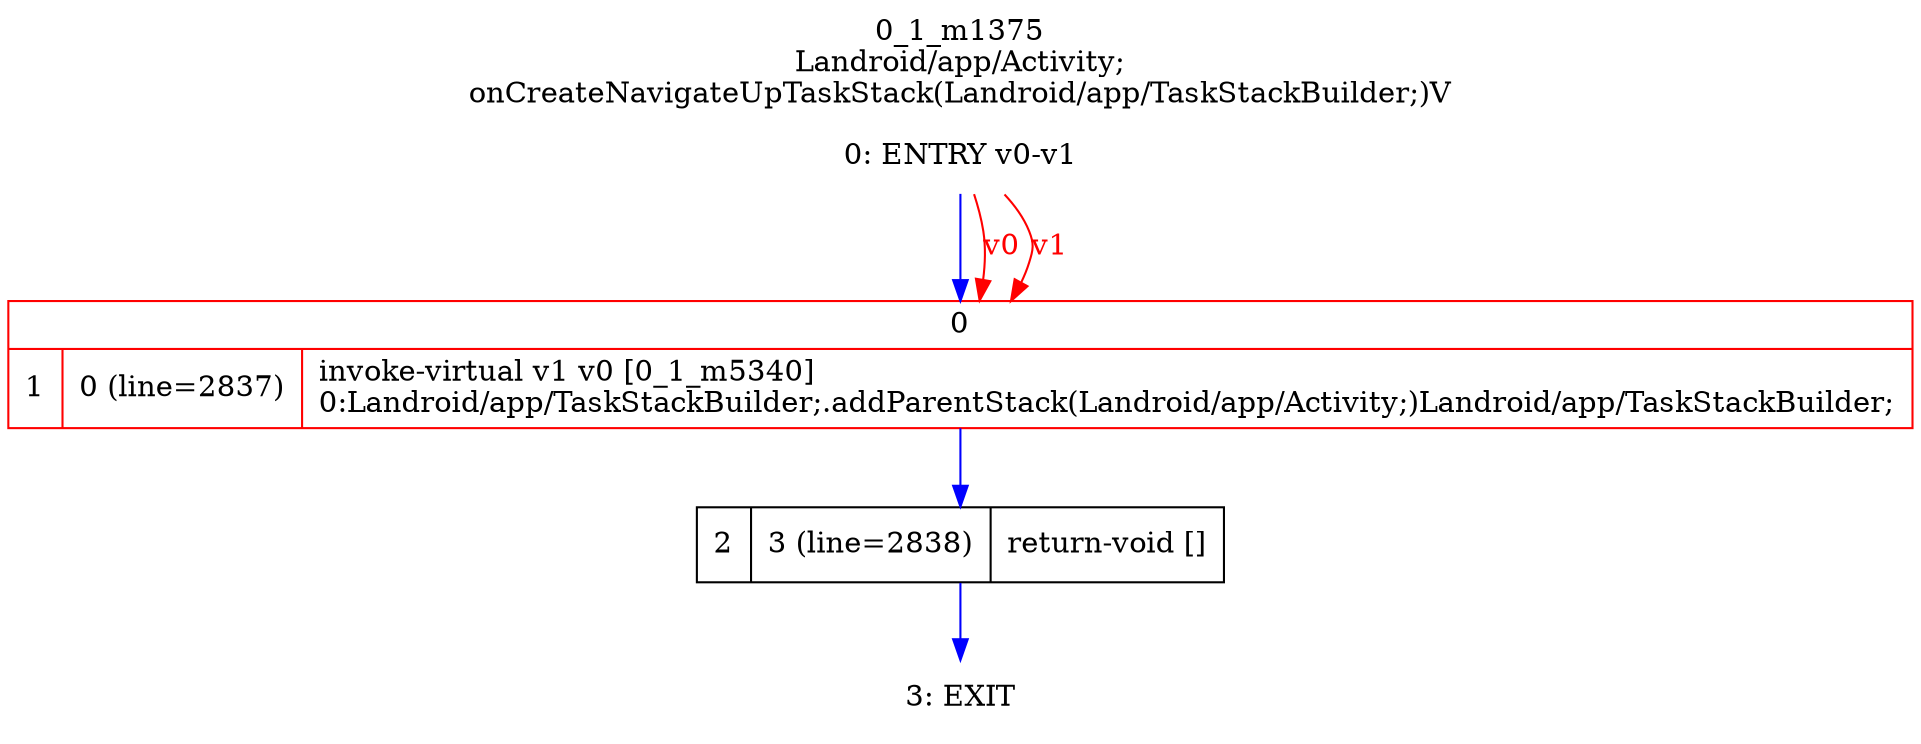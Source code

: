 digraph G {
rankdir=UD;
labelloc=t;
label="0_1_m1375\nLandroid/app/Activity;
onCreateNavigateUpTaskStack(Landroid/app/TaskStackBuilder;)V";
0[label="0: ENTRY v0-v1",shape=plaintext];
1[label="{0|{1|0 (line=2837)|invoke-virtual v1 v0 [0_1_m5340]\l0:Landroid/app/TaskStackBuilder;.addParentStack(Landroid/app/Activity;)Landroid/app/TaskStackBuilder;\l}}",shape=record,URL="0_1_m5340.dot", color=red];
2[label="2|3 (line=2838)|return-void []\l",shape=record];
3[label="3: EXIT",shape=plaintext];
0->1 [color=blue, fontcolor=blue,weight=100, taillabel=""];
1->2 [color=blue, fontcolor=blue,weight=100, taillabel=""];
2->3 [color=blue, fontcolor=blue,weight=100, taillabel=""];
0->1 [color=red, fontcolor=red, label="v0"];
0->1 [color=red, fontcolor=red, label="v1"];
}
